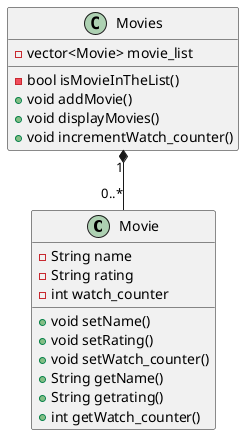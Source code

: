 @startuml Class Diagram

class Movie {
  -String name
  -String rating
  -int watch_counter
  +void setName()
  +void setRating()
  +void setWatch_counter()
  +String getName()
  +String getrating()
  +int getWatch_counter()
}

class Movies {
  -vector<Movie> movie_list
  -bool isMovieInTheList()
  +void addMovie()
  +void displayMovies()
  +void incrementWatch_counter()
}

Movies "1" *-- "0..*" Movie

@enduml
